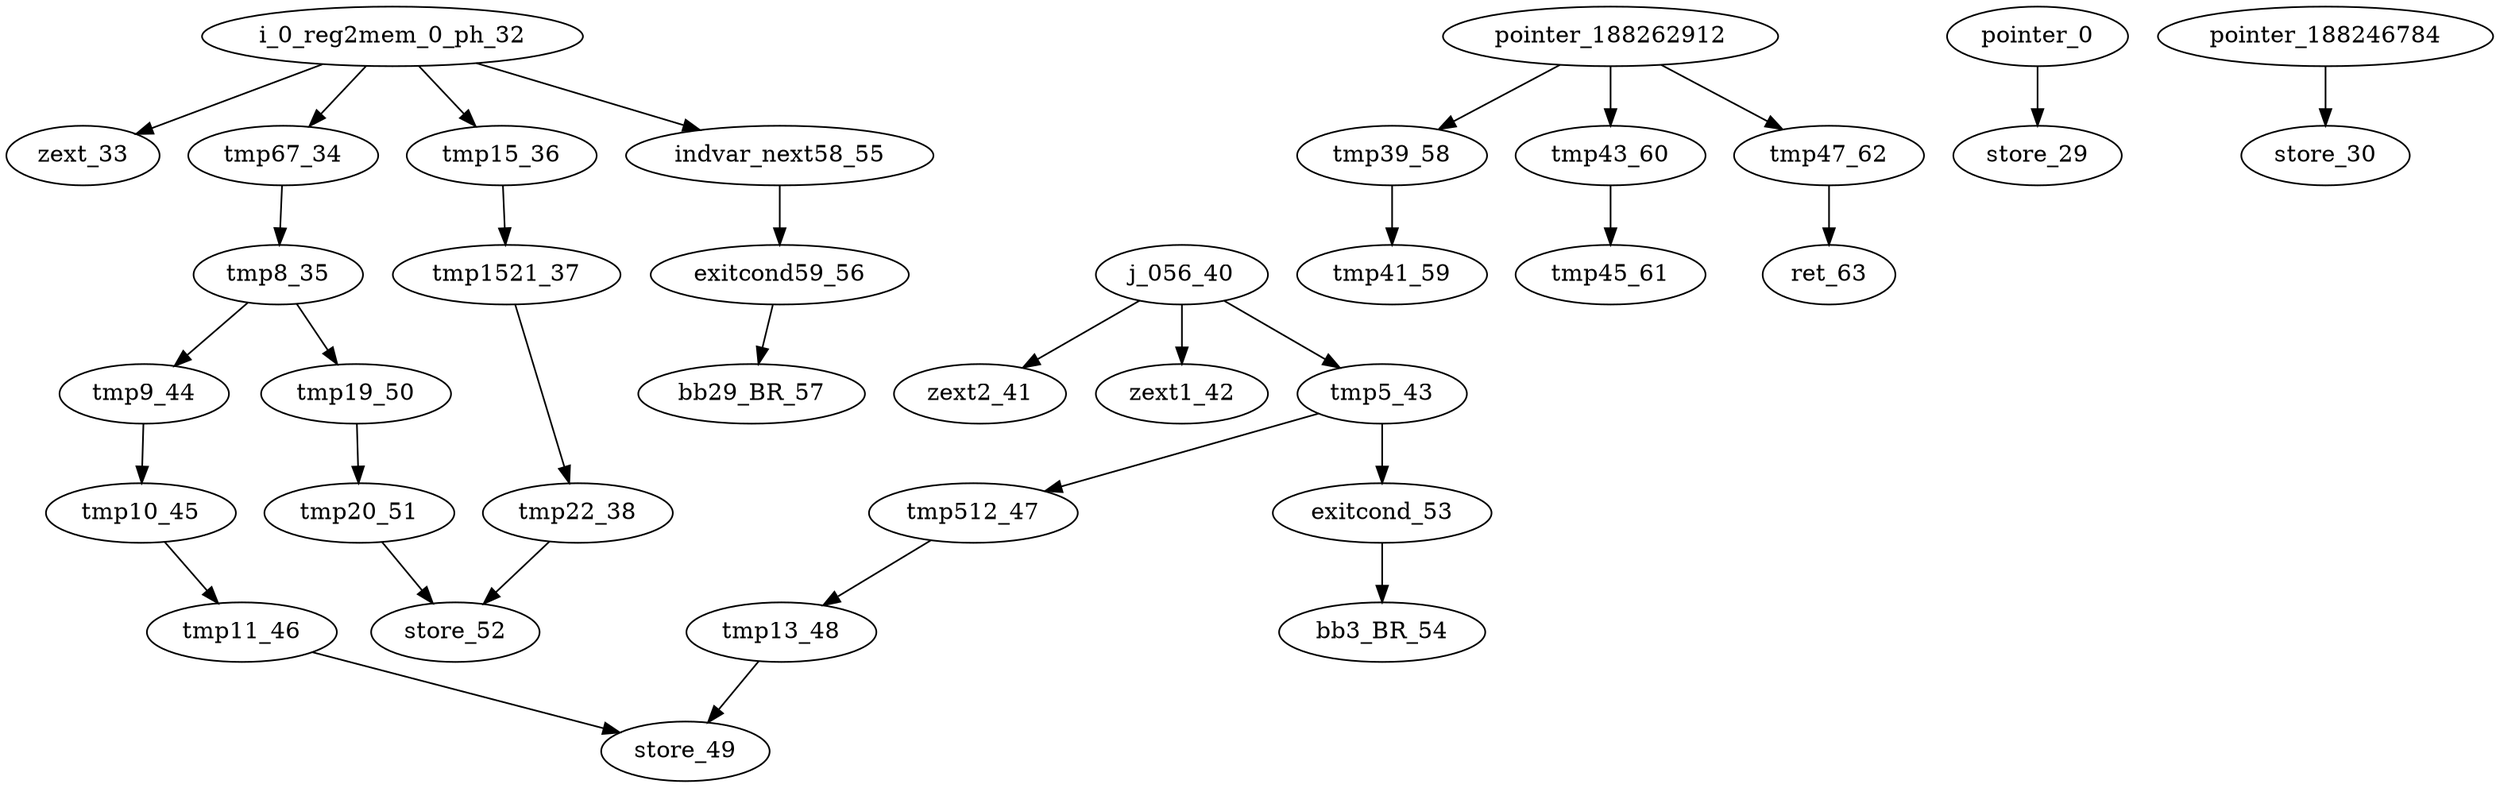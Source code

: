 digraph G {
i_0_reg2mem_0_ph_32->zext_33
i_0_reg2mem_0_ph_32->tmp67_34
i_0_reg2mem_0_ph_32->tmp15_36
i_0_reg2mem_0_ph_32->indvar_next58_55
tmp67_34->tmp8_35
tmp8_35->tmp9_44
tmp8_35->tmp19_50
tmp15_36->tmp1521_37
tmp1521_37->tmp22_38
tmp22_38->store_52
j_056_40->zext2_41
j_056_40->zext1_42
j_056_40->tmp5_43
tmp5_43->tmp512_47
tmp5_43->exitcond_53
tmp9_44->tmp10_45
tmp10_45->tmp11_46
tmp11_46->store_49
tmp512_47->tmp13_48
tmp13_48->store_49
tmp19_50->tmp20_51
tmp20_51->store_52
exitcond_53->bb3_BR_54
indvar_next58_55->exitcond59_56
exitcond59_56->bb29_BR_57
tmp39_58->tmp41_59
tmp43_60->tmp45_61
tmp47_62->ret_63
pointer_0->store_29
pointer_188246784->store_30
pointer_188262912->tmp39_58
pointer_188262912->tmp43_60
pointer_188262912->tmp47_62
}